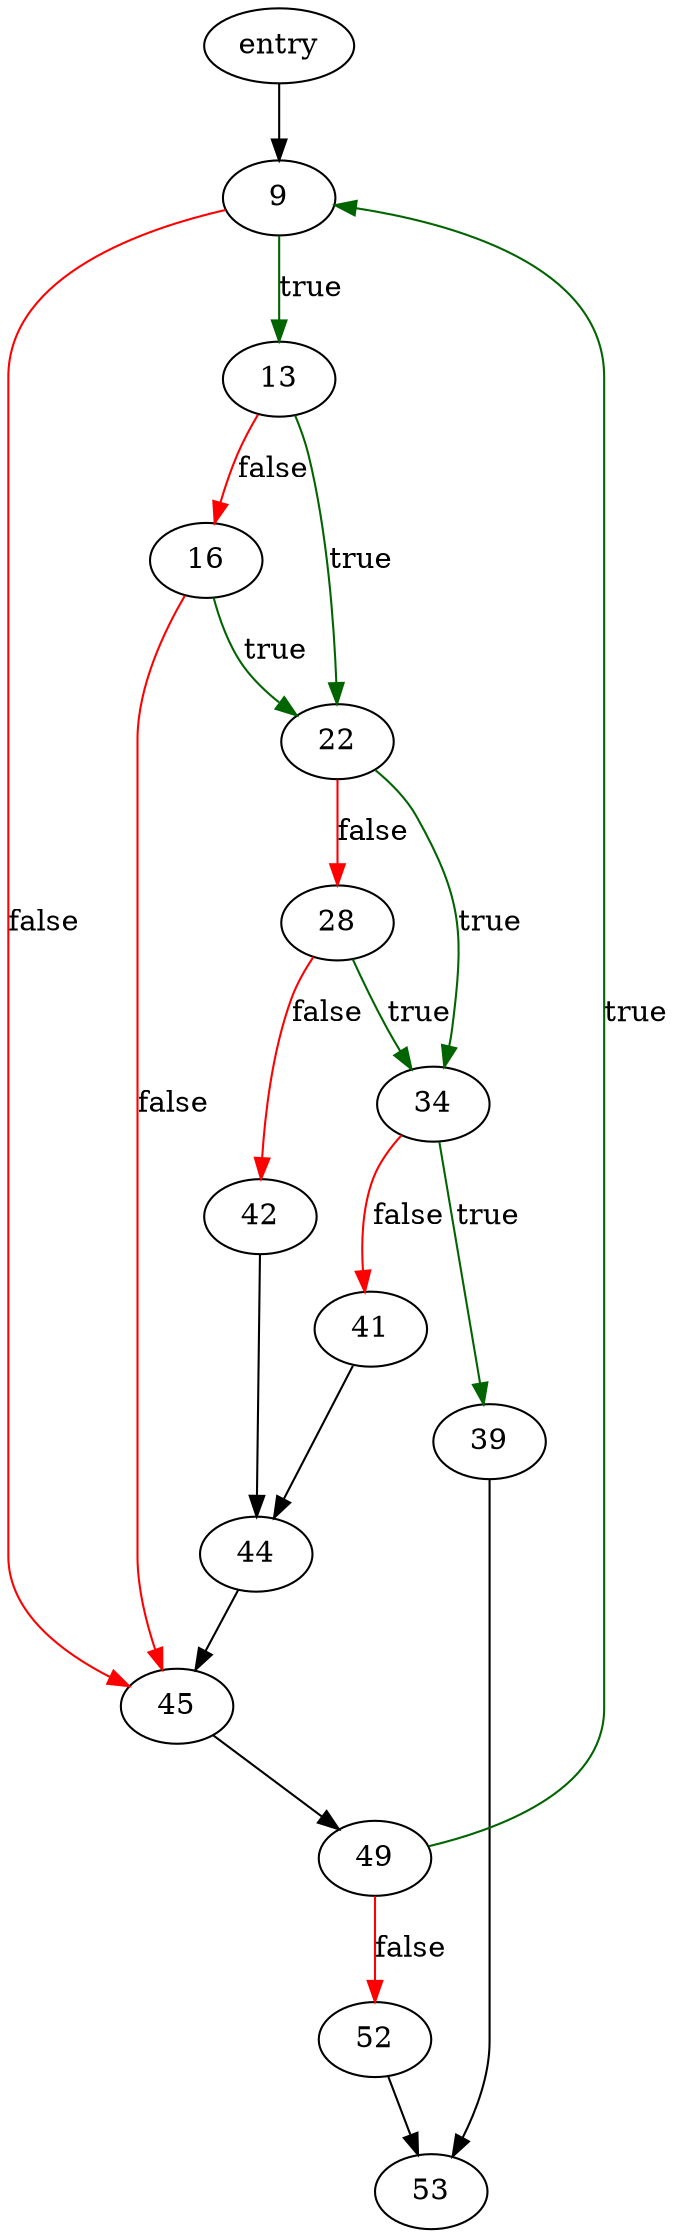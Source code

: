 digraph "saveCursorsOnList" {
	// Node definitions.
	3 [label=entry];
	9;
	13;
	16;
	22;
	28;
	34;
	39;
	41;
	42;
	44;
	45;
	49;
	52;
	53;

	// Edge definitions.
	3 -> 9;
	9 -> 13 [
		color=darkgreen
		label=true
	];
	9 -> 45 [
		color=red
		label=false
	];
	13 -> 16 [
		color=red
		label=false
	];
	13 -> 22 [
		color=darkgreen
		label=true
	];
	16 -> 22 [
		color=darkgreen
		label=true
	];
	16 -> 45 [
		color=red
		label=false
	];
	22 -> 28 [
		color=red
		label=false
	];
	22 -> 34 [
		color=darkgreen
		label=true
	];
	28 -> 34 [
		color=darkgreen
		label=true
	];
	28 -> 42 [
		color=red
		label=false
	];
	34 -> 39 [
		color=darkgreen
		label=true
	];
	34 -> 41 [
		color=red
		label=false
	];
	39 -> 53;
	41 -> 44;
	42 -> 44;
	44 -> 45;
	45 -> 49;
	49 -> 9 [
		color=darkgreen
		label=true
	];
	49 -> 52 [
		color=red
		label=false
	];
	52 -> 53;
}